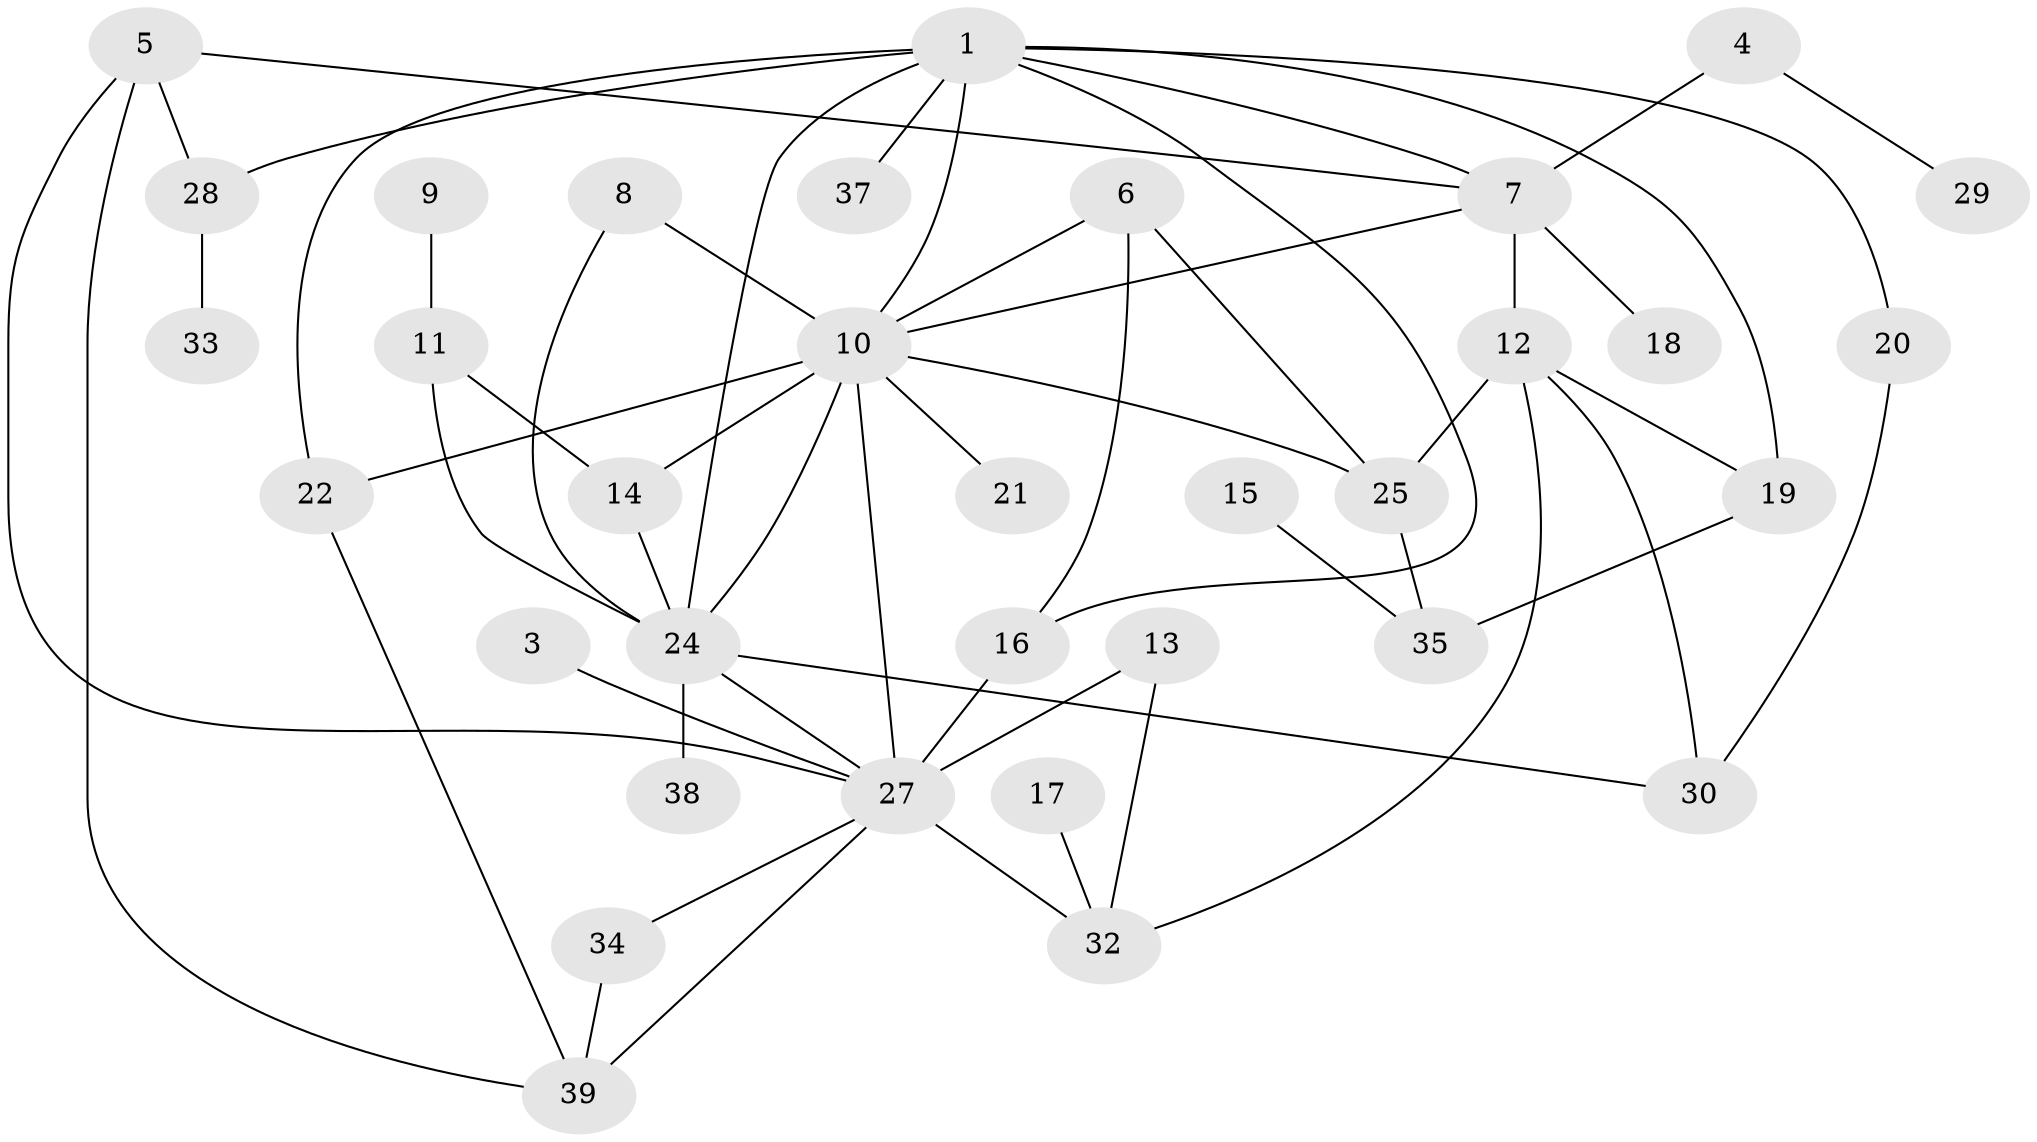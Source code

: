 // original degree distribution, {4: 0.17708333333333334, 1: 0.23958333333333334, 0: 0.0625, 2: 0.25, 3: 0.14583333333333334, 5: 0.09375, 8: 0.010416666666666666, 6: 0.020833333333333332}
// Generated by graph-tools (version 1.1) at 2025/48/03/04/25 22:48:13]
// undirected, 34 vertices, 55 edges
graph export_dot {
  node [color=gray90,style=filled];
  1;
  3;
  4;
  5;
  6;
  7;
  8;
  9;
  10;
  11;
  12;
  13;
  14;
  15;
  16;
  17;
  18;
  19;
  20;
  21;
  22;
  24;
  25;
  27;
  28;
  29;
  30;
  32;
  33;
  34;
  35;
  37;
  38;
  39;
  1 -- 7 [weight=1.0];
  1 -- 10 [weight=2.0];
  1 -- 16 [weight=1.0];
  1 -- 19 [weight=1.0];
  1 -- 20 [weight=1.0];
  1 -- 22 [weight=1.0];
  1 -- 24 [weight=1.0];
  1 -- 28 [weight=1.0];
  1 -- 37 [weight=1.0];
  3 -- 27 [weight=1.0];
  4 -- 7 [weight=1.0];
  4 -- 29 [weight=1.0];
  5 -- 7 [weight=1.0];
  5 -- 27 [weight=1.0];
  5 -- 28 [weight=1.0];
  5 -- 39 [weight=1.0];
  6 -- 10 [weight=1.0];
  6 -- 16 [weight=1.0];
  6 -- 25 [weight=1.0];
  7 -- 10 [weight=1.0];
  7 -- 12 [weight=2.0];
  7 -- 18 [weight=1.0];
  8 -- 10 [weight=3.0];
  8 -- 24 [weight=2.0];
  9 -- 11 [weight=1.0];
  10 -- 14 [weight=3.0];
  10 -- 21 [weight=2.0];
  10 -- 22 [weight=1.0];
  10 -- 24 [weight=2.0];
  10 -- 25 [weight=1.0];
  10 -- 27 [weight=1.0];
  11 -- 14 [weight=1.0];
  11 -- 24 [weight=1.0];
  12 -- 19 [weight=1.0];
  12 -- 25 [weight=2.0];
  12 -- 30 [weight=1.0];
  12 -- 32 [weight=1.0];
  13 -- 27 [weight=1.0];
  13 -- 32 [weight=1.0];
  14 -- 24 [weight=3.0];
  15 -- 35 [weight=1.0];
  16 -- 27 [weight=3.0];
  17 -- 32 [weight=1.0];
  19 -- 35 [weight=2.0];
  20 -- 30 [weight=1.0];
  22 -- 39 [weight=1.0];
  24 -- 27 [weight=1.0];
  24 -- 30 [weight=1.0];
  24 -- 38 [weight=1.0];
  25 -- 35 [weight=1.0];
  27 -- 32 [weight=1.0];
  27 -- 34 [weight=1.0];
  27 -- 39 [weight=1.0];
  28 -- 33 [weight=1.0];
  34 -- 39 [weight=1.0];
}
